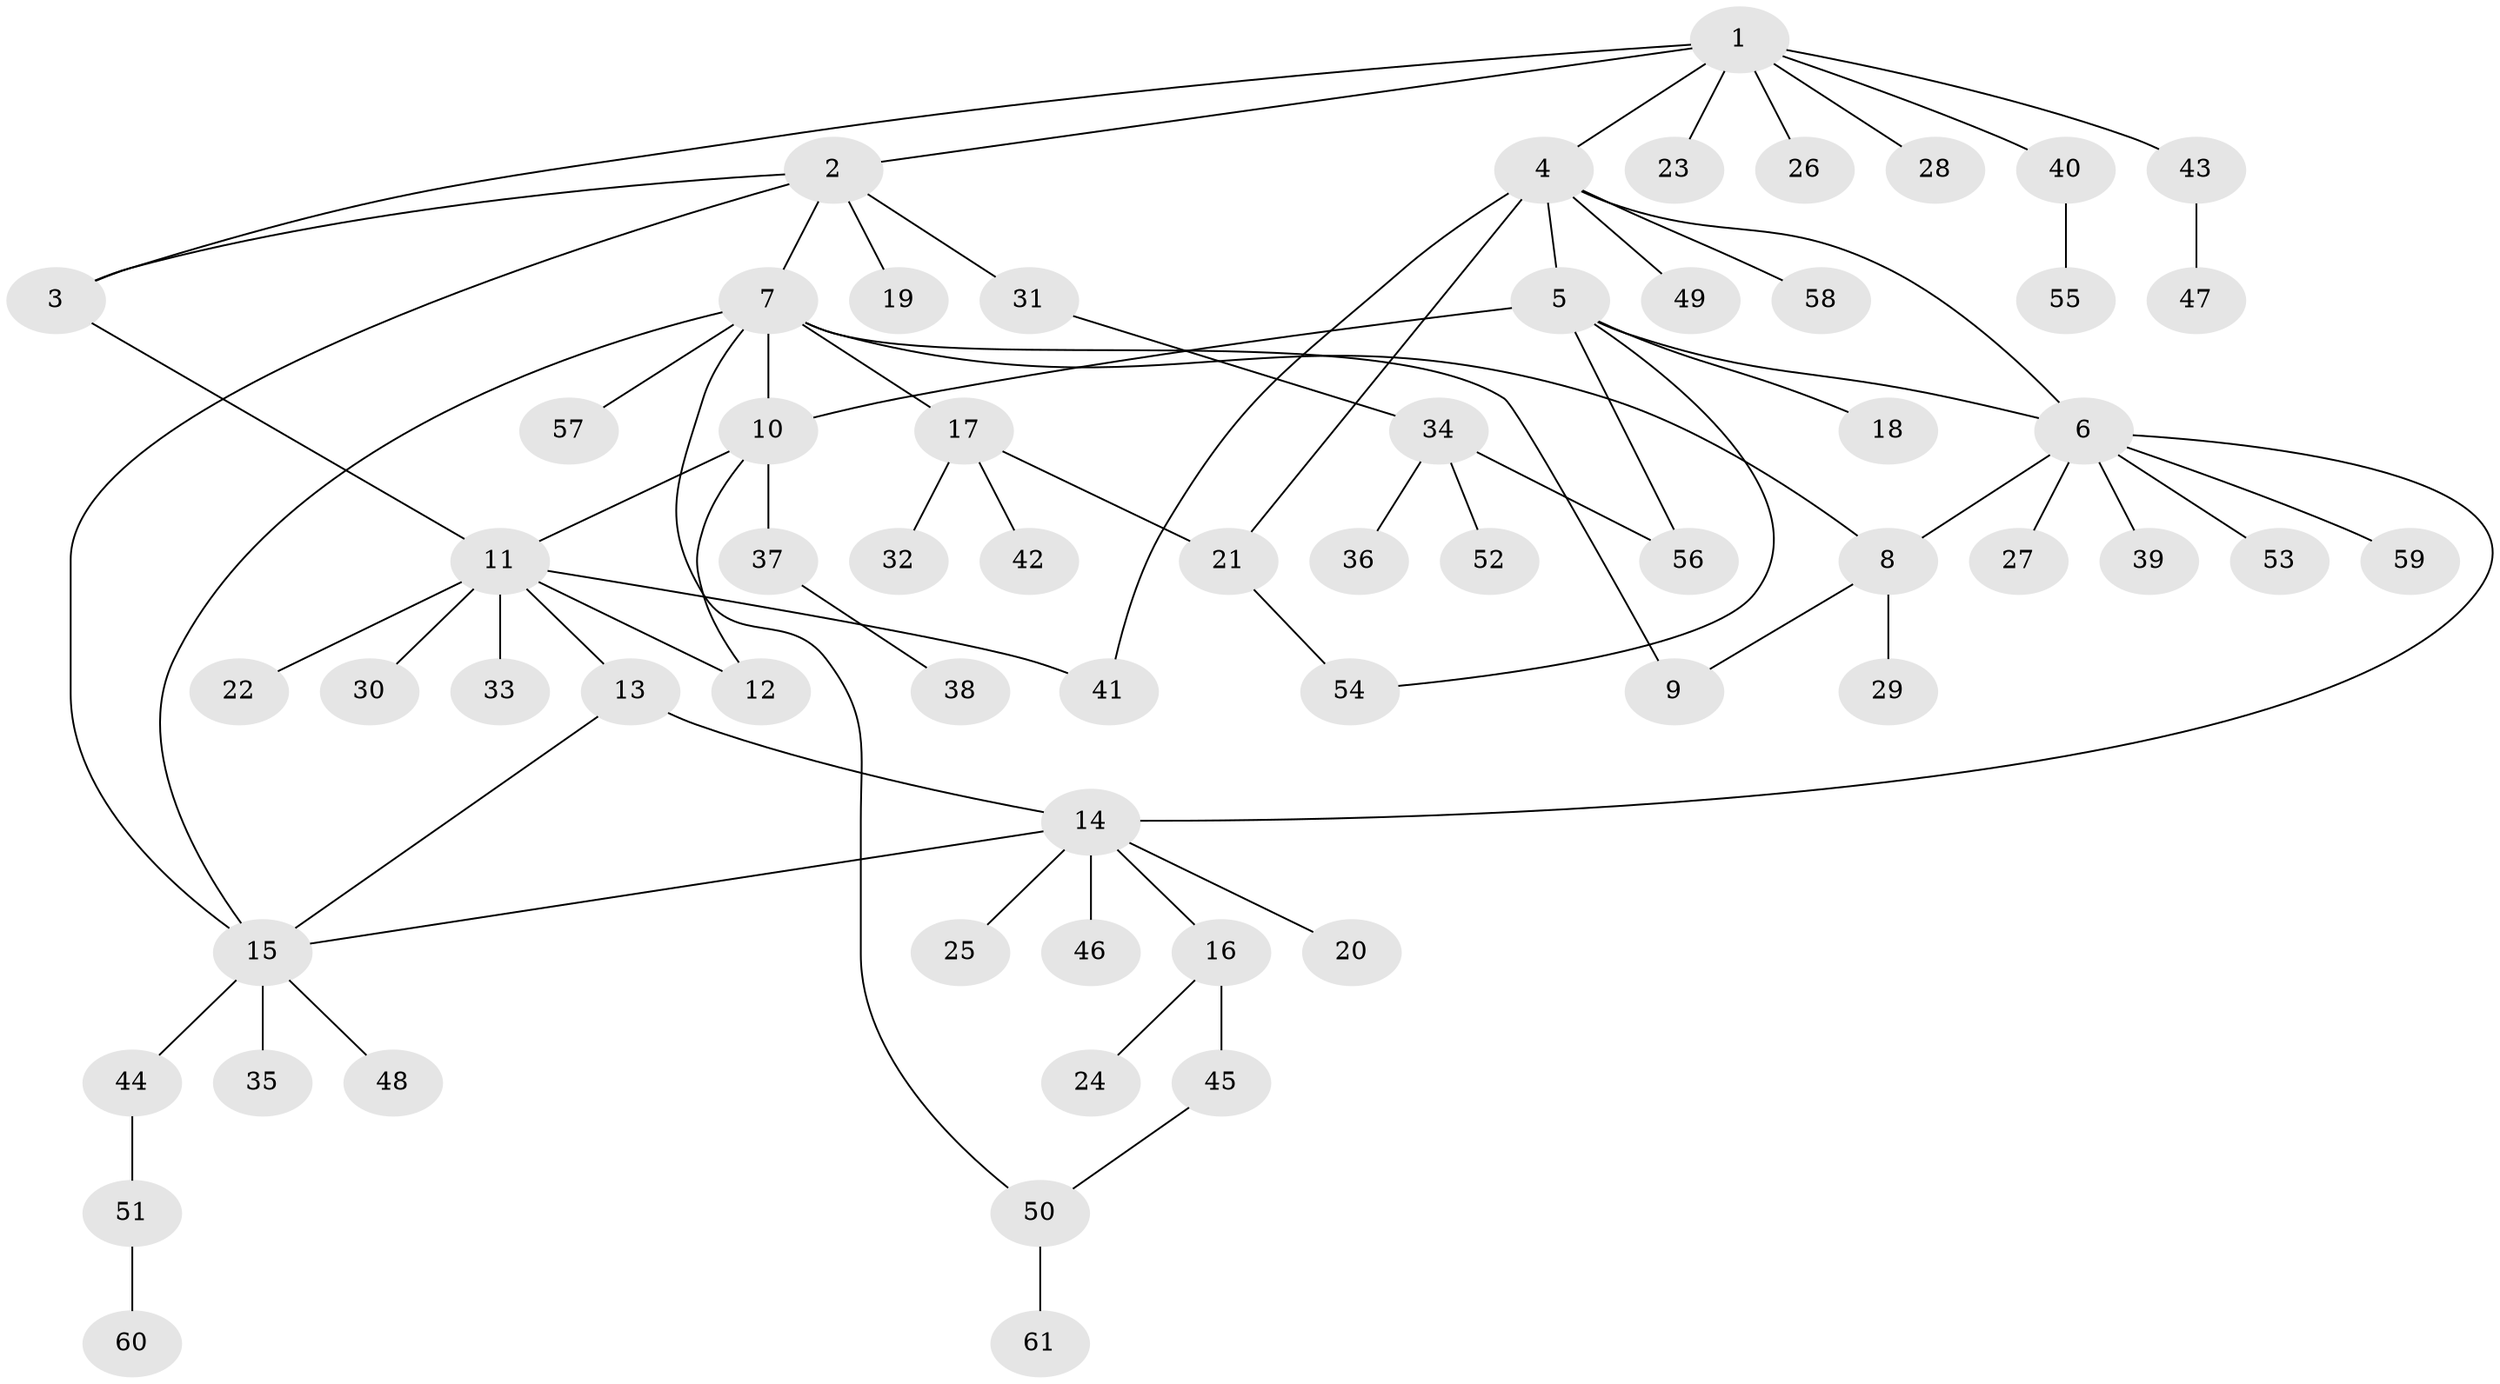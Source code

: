 // coarse degree distribution, {7: 0.06666666666666667, 10: 0.022222222222222223, 3: 0.06666666666666667, 8: 0.044444444444444446, 5: 0.022222222222222223, 4: 0.044444444444444446, 6: 0.022222222222222223, 2: 0.15555555555555556, 1: 0.5555555555555556}
// Generated by graph-tools (version 1.1) at 2025/42/03/06/25 10:42:12]
// undirected, 61 vertices, 76 edges
graph export_dot {
graph [start="1"]
  node [color=gray90,style=filled];
  1;
  2;
  3;
  4;
  5;
  6;
  7;
  8;
  9;
  10;
  11;
  12;
  13;
  14;
  15;
  16;
  17;
  18;
  19;
  20;
  21;
  22;
  23;
  24;
  25;
  26;
  27;
  28;
  29;
  30;
  31;
  32;
  33;
  34;
  35;
  36;
  37;
  38;
  39;
  40;
  41;
  42;
  43;
  44;
  45;
  46;
  47;
  48;
  49;
  50;
  51;
  52;
  53;
  54;
  55;
  56;
  57;
  58;
  59;
  60;
  61;
  1 -- 2;
  1 -- 3;
  1 -- 4;
  1 -- 23;
  1 -- 26;
  1 -- 28;
  1 -- 40;
  1 -- 43;
  2 -- 3;
  2 -- 7;
  2 -- 15;
  2 -- 19;
  2 -- 31;
  3 -- 11;
  4 -- 5;
  4 -- 6;
  4 -- 21;
  4 -- 41;
  4 -- 49;
  4 -- 58;
  5 -- 6;
  5 -- 10;
  5 -- 18;
  5 -- 54;
  5 -- 56;
  6 -- 8;
  6 -- 14;
  6 -- 27;
  6 -- 39;
  6 -- 53;
  6 -- 59;
  7 -- 8;
  7 -- 9;
  7 -- 10;
  7 -- 15;
  7 -- 17;
  7 -- 50;
  7 -- 57;
  8 -- 9;
  8 -- 29;
  10 -- 11;
  10 -- 12;
  10 -- 37;
  11 -- 12;
  11 -- 13;
  11 -- 22;
  11 -- 30;
  11 -- 33;
  11 -- 41;
  13 -- 14;
  13 -- 15;
  14 -- 15;
  14 -- 16;
  14 -- 20;
  14 -- 25;
  14 -- 46;
  15 -- 35;
  15 -- 44;
  15 -- 48;
  16 -- 24;
  16 -- 45;
  17 -- 21;
  17 -- 32;
  17 -- 42;
  21 -- 54;
  31 -- 34;
  34 -- 36;
  34 -- 52;
  34 -- 56;
  37 -- 38;
  40 -- 55;
  43 -- 47;
  44 -- 51;
  45 -- 50;
  50 -- 61;
  51 -- 60;
}
